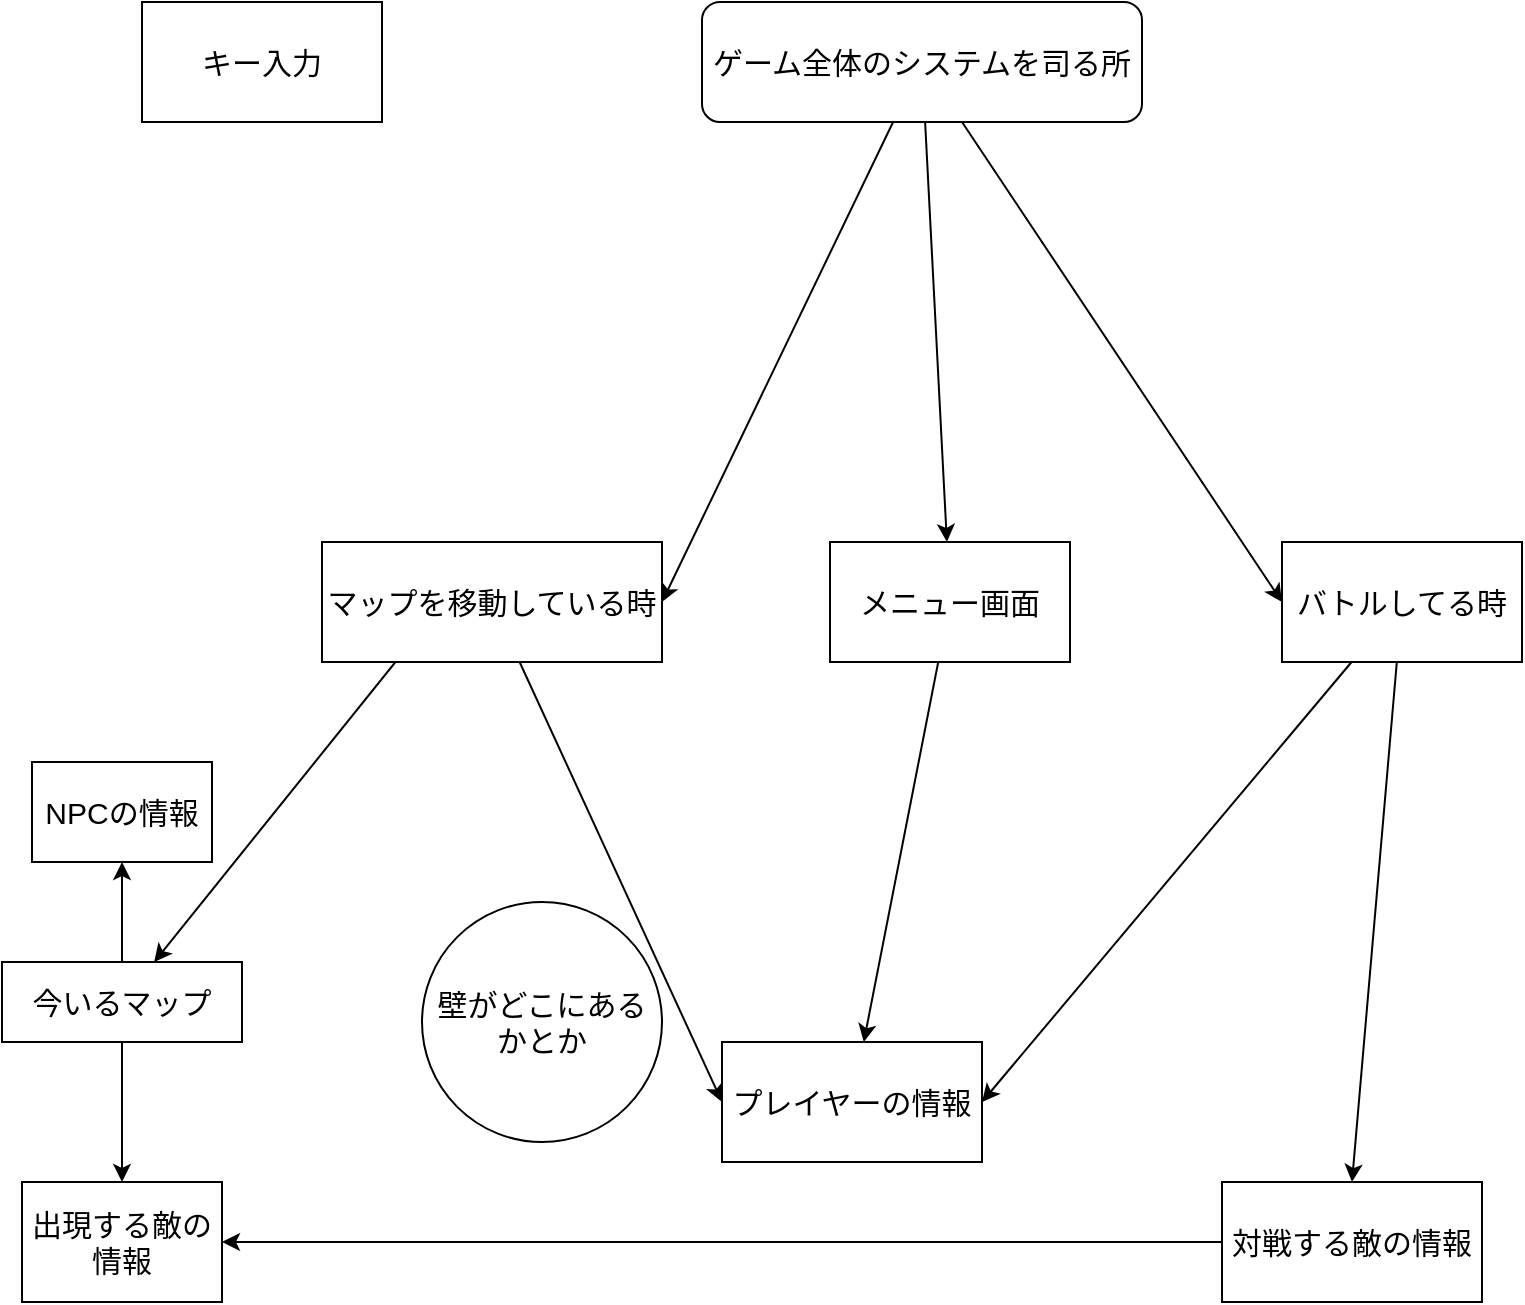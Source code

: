 <mxfile>
    <diagram id="wCjEl145BAaEoC7BYfGU" name="Page-1">
        <mxGraphModel dx="2096" dy="2073" grid="1" gridSize="10" guides="1" tooltips="1" connect="1" arrows="1" fold="1" page="1" pageScale="1" pageWidth="827" pageHeight="1169" math="0" shadow="0">
            <root>
                <mxCell id="0"/>
                <mxCell id="1" parent="0"/>
                <mxCell id="15" value="" style="edgeStyle=none;html=1;strokeWidth=1;fontSize=15;" parent="1" source="3" target="9" edge="1">
                    <mxGeometry relative="1" as="geometry"/>
                </mxCell>
                <mxCell id="26" style="edgeStyle=none;html=1;entryX=0.5;entryY=0;entryDx=0;entryDy=0;strokeWidth=1;fontSize=15;" parent="1" source="3" target="19" edge="1">
                    <mxGeometry relative="1" as="geometry"/>
                </mxCell>
                <mxCell id="3" value="今いるマップ" style="rounded=0;whiteSpace=wrap;html=1;strokeWidth=1;fontSize=15;" parent="1" vertex="1">
                    <mxGeometry x="-120" y="70" width="120" height="40" as="geometry"/>
                </mxCell>
                <mxCell id="4" value="プレイヤーの情報" style="rounded=0;whiteSpace=wrap;html=1;strokeWidth=1;fontSize=15;" parent="1" vertex="1">
                    <mxGeometry x="240" y="110" width="130" height="60" as="geometry"/>
                </mxCell>
                <mxCell id="9" value="NPCの情報" style="rounded=0;whiteSpace=wrap;html=1;strokeWidth=1;fontSize=15;" parent="1" vertex="1">
                    <mxGeometry x="-105" y="-30" width="90" height="50" as="geometry"/>
                </mxCell>
                <mxCell id="17" style="edgeStyle=none;html=1;exitX=0.5;exitY=0;exitDx=0;exitDy=0;strokeWidth=1;fontSize=15;" parent="1" source="21" target="3" edge="1">
                    <mxGeometry relative="1" as="geometry"/>
                </mxCell>
                <mxCell id="22" style="edgeStyle=none;html=1;entryX=1;entryY=0.5;entryDx=0;entryDy=0;strokeWidth=1;fontSize=15;" parent="1" source="16" target="21" edge="1">
                    <mxGeometry relative="1" as="geometry"/>
                </mxCell>
                <mxCell id="24" style="edgeStyle=none;html=1;entryX=0;entryY=0.5;entryDx=0;entryDy=0;strokeWidth=1;fontSize=15;" parent="1" source="16" target="23" edge="1">
                    <mxGeometry relative="1" as="geometry"/>
                </mxCell>
                <mxCell id="31" style="edgeStyle=none;html=1;strokeWidth=1;fontSize=15;" parent="1" source="16" target="30" edge="1">
                    <mxGeometry relative="1" as="geometry"/>
                </mxCell>
                <mxCell id="16" value="ゲーム全体のシステムを司る所" style="rounded=1;whiteSpace=wrap;html=1;strokeWidth=1;fontSize=15;" parent="1" vertex="1">
                    <mxGeometry x="230" y="-410" width="220" height="60" as="geometry"/>
                </mxCell>
                <mxCell id="19" value="出現する敵の情報" style="rounded=0;whiteSpace=wrap;html=1;strokeWidth=1;fontSize=15;" parent="1" vertex="1">
                    <mxGeometry x="-110" y="180" width="100" height="60" as="geometry"/>
                </mxCell>
                <mxCell id="33" style="edgeStyle=none;html=1;entryX=0;entryY=0.5;entryDx=0;entryDy=0;fontSize=15;strokeWidth=1;" parent="1" source="21" target="4" edge="1">
                    <mxGeometry relative="1" as="geometry"/>
                </mxCell>
                <mxCell id="21" value="マップを移動している時" style="rounded=0;whiteSpace=wrap;html=1;strokeWidth=1;fontSize=15;" parent="1" vertex="1">
                    <mxGeometry x="40" y="-140" width="170" height="60" as="geometry"/>
                </mxCell>
                <mxCell id="25" style="edgeStyle=none;html=1;entryX=1;entryY=0.5;entryDx=0;entryDy=0;strokeWidth=1;fontSize=15;" parent="1" source="23" target="4" edge="1">
                    <mxGeometry relative="1" as="geometry"/>
                </mxCell>
                <mxCell id="28" style="edgeStyle=none;html=1;entryX=0.5;entryY=0;entryDx=0;entryDy=0;strokeWidth=1;fontSize=15;" parent="1" source="23" target="27" edge="1">
                    <mxGeometry relative="1" as="geometry"/>
                </mxCell>
                <mxCell id="23" value="バトルしてる時" style="rounded=0;whiteSpace=wrap;html=1;strokeWidth=1;fontSize=15;" parent="1" vertex="1">
                    <mxGeometry x="520" y="-140" width="120" height="60" as="geometry"/>
                </mxCell>
                <mxCell id="29" style="edgeStyle=none;html=1;entryX=1;entryY=0.5;entryDx=0;entryDy=0;strokeWidth=1;fontSize=15;" parent="1" source="27" target="19" edge="1">
                    <mxGeometry relative="1" as="geometry"/>
                </mxCell>
                <mxCell id="27" value="対戦する敵の情報" style="rounded=0;whiteSpace=wrap;html=1;strokeWidth=1;fontSize=15;" parent="1" vertex="1">
                    <mxGeometry x="490" y="180" width="130" height="60" as="geometry"/>
                </mxCell>
                <mxCell id="32" style="edgeStyle=none;html=1;strokeWidth=1;fontSize=15;" parent="1" source="30" target="4" edge="1">
                    <mxGeometry relative="1" as="geometry"/>
                </mxCell>
                <mxCell id="30" value="メニュー画面" style="rounded=0;whiteSpace=wrap;html=1;strokeWidth=1;fontSize=15;" parent="1" vertex="1">
                    <mxGeometry x="294" y="-140" width="120" height="60" as="geometry"/>
                </mxCell>
                <mxCell id="34" value="壁がどこにあるかとか" style="ellipse;whiteSpace=wrap;html=1;aspect=fixed;fontSize=15;strokeWidth=1;" parent="1" vertex="1">
                    <mxGeometry x="90" y="40" width="120" height="120" as="geometry"/>
                </mxCell>
                <mxCell id="35" value="&lt;font style=&quot;font-size: 15px&quot;&gt;キー入力&lt;/font&gt;" style="rounded=0;whiteSpace=wrap;html=1;" vertex="1" parent="1">
                    <mxGeometry x="-50" y="-410" width="120" height="60" as="geometry"/>
                </mxCell>
            </root>
        </mxGraphModel>
    </diagram>
</mxfile>
